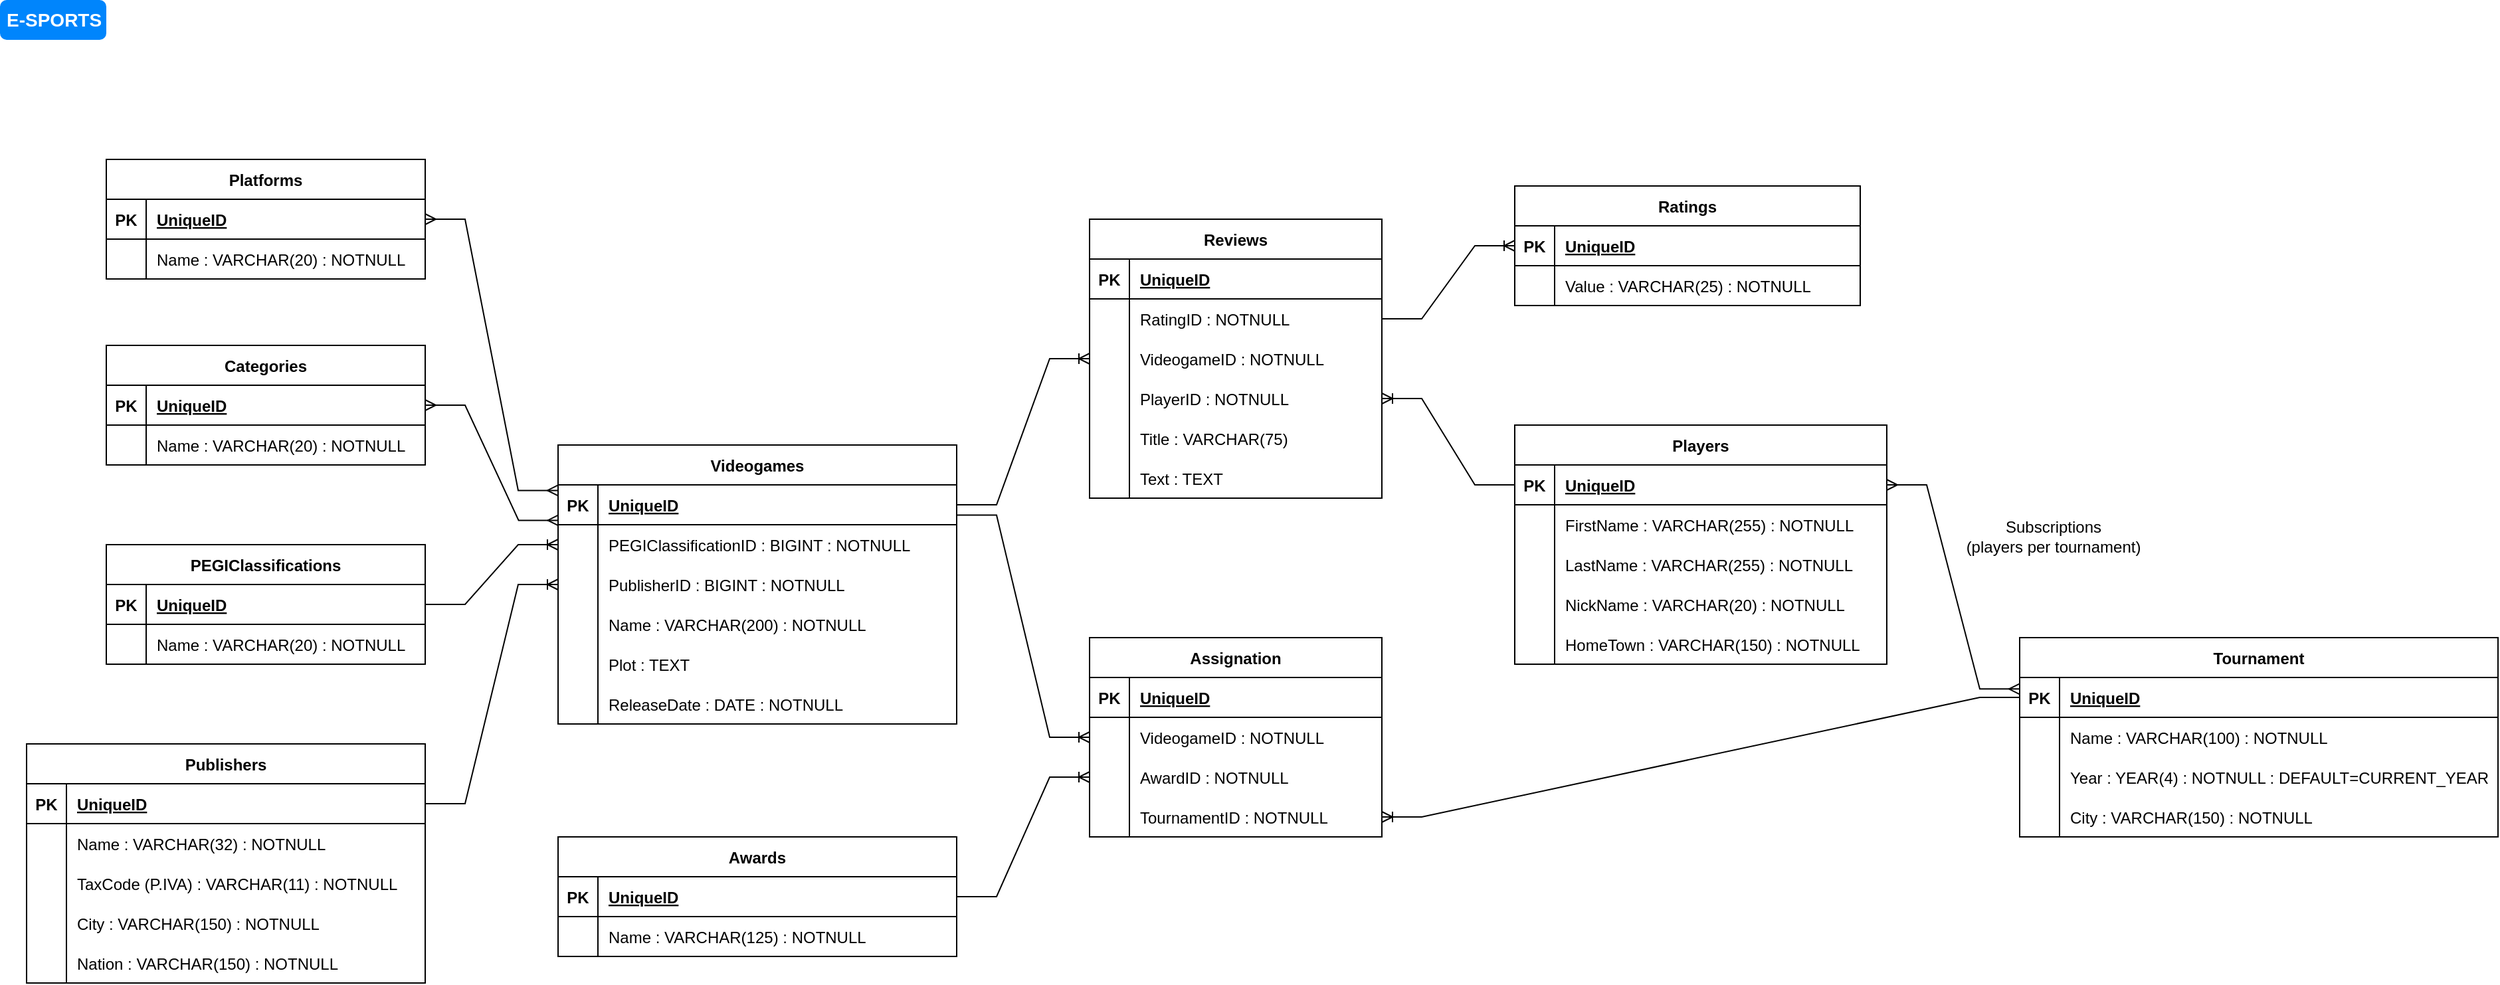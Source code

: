 <mxfile version="20.8.10" type="device"><diagram name="Page-1" id="wLrNkC55fA3OCVOZS55c"><mxGraphModel dx="2036" dy="1230" grid="1" gridSize="10" guides="1" tooltips="1" connect="1" arrows="1" fold="1" page="1" pageScale="1" pageWidth="1169" pageHeight="827" math="0" shadow="0"><root><mxCell id="0"/><mxCell id="1" parent="0"/><mxCell id="9pHbcaEoAHBI4VszP5OF-1" value="E-SPORTS" style="html=1;shadow=0;dashed=0;shape=mxgraph.bootstrap.rrect;rSize=5;strokeColor=none;strokeWidth=1;fillColor=#0085FC;fontColor=#FFFFFF;whiteSpace=wrap;align=left;verticalAlign=middle;spacingLeft=0;fontStyle=1;fontSize=14;spacing=5;" parent="1" vertex="1"><mxGeometry x="40" y="40" width="80" height="30" as="geometry"/></mxCell><mxCell id="9pHbcaEoAHBI4VszP5OF-2" value="Videogames" style="shape=table;startSize=30;container=1;collapsible=1;childLayout=tableLayout;fixedRows=1;rowLines=0;fontStyle=1;align=center;resizeLast=1;" parent="1" vertex="1"><mxGeometry x="460" y="375" width="300" height="210" as="geometry"/></mxCell><mxCell id="9pHbcaEoAHBI4VszP5OF-3" value="" style="shape=tableRow;horizontal=0;startSize=0;swimlaneHead=0;swimlaneBody=0;fillColor=none;collapsible=0;dropTarget=0;points=[[0,0.5],[1,0.5]];portConstraint=eastwest;top=0;left=0;right=0;bottom=1;" parent="9pHbcaEoAHBI4VszP5OF-2" vertex="1"><mxGeometry y="30" width="300" height="30" as="geometry"/></mxCell><mxCell id="9pHbcaEoAHBI4VszP5OF-4" value="PK" style="shape=partialRectangle;connectable=0;fillColor=none;top=0;left=0;bottom=0;right=0;fontStyle=1;overflow=hidden;" parent="9pHbcaEoAHBI4VszP5OF-3" vertex="1"><mxGeometry width="30" height="30" as="geometry"><mxRectangle width="30" height="30" as="alternateBounds"/></mxGeometry></mxCell><mxCell id="9pHbcaEoAHBI4VszP5OF-5" value="UniqueID" style="shape=partialRectangle;connectable=0;fillColor=none;top=0;left=0;bottom=0;right=0;align=left;spacingLeft=6;fontStyle=5;overflow=hidden;" parent="9pHbcaEoAHBI4VszP5OF-3" vertex="1"><mxGeometry x="30" width="270" height="30" as="geometry"><mxRectangle width="270" height="30" as="alternateBounds"/></mxGeometry></mxCell><mxCell id="9pHbcaEoAHBI4VszP5OF-171" value="" style="shape=tableRow;horizontal=0;startSize=0;swimlaneHead=0;swimlaneBody=0;fillColor=none;collapsible=0;dropTarget=0;points=[[0,0.5],[1,0.5]];portConstraint=eastwest;top=0;left=0;right=0;bottom=0;" parent="9pHbcaEoAHBI4VszP5OF-2" vertex="1"><mxGeometry y="60" width="300" height="30" as="geometry"/></mxCell><mxCell id="9pHbcaEoAHBI4VszP5OF-172" value="" style="shape=partialRectangle;connectable=0;fillColor=none;top=0;left=0;bottom=0;right=0;editable=1;overflow=hidden;" parent="9pHbcaEoAHBI4VszP5OF-171" vertex="1"><mxGeometry width="30" height="30" as="geometry"><mxRectangle width="30" height="30" as="alternateBounds"/></mxGeometry></mxCell><mxCell id="9pHbcaEoAHBI4VszP5OF-173" value="PEGIClassificationID : BIGINT : NOTNULL" style="shape=partialRectangle;connectable=0;fillColor=none;top=0;left=0;bottom=0;right=0;align=left;spacingLeft=6;overflow=hidden;" parent="9pHbcaEoAHBI4VszP5OF-171" vertex="1"><mxGeometry x="30" width="270" height="30" as="geometry"><mxRectangle width="270" height="30" as="alternateBounds"/></mxGeometry></mxCell><mxCell id="9pHbcaEoAHBI4VszP5OF-15" value="" style="shape=tableRow;horizontal=0;startSize=0;swimlaneHead=0;swimlaneBody=0;fillColor=none;collapsible=0;dropTarget=0;points=[[0,0.5],[1,0.5]];portConstraint=eastwest;top=0;left=0;right=0;bottom=0;" parent="9pHbcaEoAHBI4VszP5OF-2" vertex="1"><mxGeometry y="90" width="300" height="30" as="geometry"/></mxCell><mxCell id="9pHbcaEoAHBI4VszP5OF-16" value="" style="shape=partialRectangle;connectable=0;fillColor=none;top=0;left=0;bottom=0;right=0;editable=1;overflow=hidden;" parent="9pHbcaEoAHBI4VszP5OF-15" vertex="1"><mxGeometry width="30" height="30" as="geometry"><mxRectangle width="30" height="30" as="alternateBounds"/></mxGeometry></mxCell><mxCell id="9pHbcaEoAHBI4VszP5OF-17" value="PublisherID : BIGINT : NOTNULL" style="shape=partialRectangle;connectable=0;fillColor=none;top=0;left=0;bottom=0;right=0;align=left;spacingLeft=6;overflow=hidden;" parent="9pHbcaEoAHBI4VszP5OF-15" vertex="1"><mxGeometry x="30" width="270" height="30" as="geometry"><mxRectangle width="270" height="30" as="alternateBounds"/></mxGeometry></mxCell><mxCell id="9pHbcaEoAHBI4VszP5OF-6" value="" style="shape=tableRow;horizontal=0;startSize=0;swimlaneHead=0;swimlaneBody=0;fillColor=none;collapsible=0;dropTarget=0;points=[[0,0.5],[1,0.5]];portConstraint=eastwest;top=0;left=0;right=0;bottom=0;" parent="9pHbcaEoAHBI4VszP5OF-2" vertex="1"><mxGeometry y="120" width="300" height="30" as="geometry"/></mxCell><mxCell id="9pHbcaEoAHBI4VszP5OF-7" value="" style="shape=partialRectangle;connectable=0;fillColor=none;top=0;left=0;bottom=0;right=0;editable=1;overflow=hidden;" parent="9pHbcaEoAHBI4VszP5OF-6" vertex="1"><mxGeometry width="30" height="30" as="geometry"><mxRectangle width="30" height="30" as="alternateBounds"/></mxGeometry></mxCell><mxCell id="9pHbcaEoAHBI4VszP5OF-8" value="Name : VARCHAR(200) : NOTNULL" style="shape=partialRectangle;connectable=0;fillColor=none;top=0;left=0;bottom=0;right=0;align=left;spacingLeft=6;overflow=hidden;" parent="9pHbcaEoAHBI4VszP5OF-6" vertex="1"><mxGeometry x="30" width="270" height="30" as="geometry"><mxRectangle width="270" height="30" as="alternateBounds"/></mxGeometry></mxCell><mxCell id="9pHbcaEoAHBI4VszP5OF-9" value="" style="shape=tableRow;horizontal=0;startSize=0;swimlaneHead=0;swimlaneBody=0;fillColor=none;collapsible=0;dropTarget=0;points=[[0,0.5],[1,0.5]];portConstraint=eastwest;top=0;left=0;right=0;bottom=0;" parent="9pHbcaEoAHBI4VszP5OF-2" vertex="1"><mxGeometry y="150" width="300" height="30" as="geometry"/></mxCell><mxCell id="9pHbcaEoAHBI4VszP5OF-10" value="" style="shape=partialRectangle;connectable=0;fillColor=none;top=0;left=0;bottom=0;right=0;editable=1;overflow=hidden;" parent="9pHbcaEoAHBI4VszP5OF-9" vertex="1"><mxGeometry width="30" height="30" as="geometry"><mxRectangle width="30" height="30" as="alternateBounds"/></mxGeometry></mxCell><mxCell id="9pHbcaEoAHBI4VszP5OF-11" value="Plot : TEXT" style="shape=partialRectangle;connectable=0;fillColor=none;top=0;left=0;bottom=0;right=0;align=left;spacingLeft=6;overflow=hidden;" parent="9pHbcaEoAHBI4VszP5OF-9" vertex="1"><mxGeometry x="30" width="270" height="30" as="geometry"><mxRectangle width="270" height="30" as="alternateBounds"/></mxGeometry></mxCell><mxCell id="9pHbcaEoAHBI4VszP5OF-12" value="" style="shape=tableRow;horizontal=0;startSize=0;swimlaneHead=0;swimlaneBody=0;fillColor=none;collapsible=0;dropTarget=0;points=[[0,0.5],[1,0.5]];portConstraint=eastwest;top=0;left=0;right=0;bottom=0;" parent="9pHbcaEoAHBI4VszP5OF-2" vertex="1"><mxGeometry y="180" width="300" height="30" as="geometry"/></mxCell><mxCell id="9pHbcaEoAHBI4VszP5OF-13" value="" style="shape=partialRectangle;connectable=0;fillColor=none;top=0;left=0;bottom=0;right=0;editable=1;overflow=hidden;" parent="9pHbcaEoAHBI4VszP5OF-12" vertex="1"><mxGeometry width="30" height="30" as="geometry"><mxRectangle width="30" height="30" as="alternateBounds"/></mxGeometry></mxCell><mxCell id="9pHbcaEoAHBI4VszP5OF-14" value="ReleaseDate : DATE : NOTNULL" style="shape=partialRectangle;connectable=0;fillColor=none;top=0;left=0;bottom=0;right=0;align=left;spacingLeft=6;overflow=hidden;" parent="9pHbcaEoAHBI4VszP5OF-12" vertex="1"><mxGeometry x="30" width="270" height="30" as="geometry"><mxRectangle width="270" height="30" as="alternateBounds"/></mxGeometry></mxCell><mxCell id="9pHbcaEoAHBI4VszP5OF-18" value="Publishers" style="shape=table;startSize=30;container=1;collapsible=1;childLayout=tableLayout;fixedRows=1;rowLines=0;fontStyle=1;align=center;resizeLast=1;" parent="1" vertex="1"><mxGeometry x="60" y="600" width="300" height="180" as="geometry"/></mxCell><mxCell id="9pHbcaEoAHBI4VszP5OF-19" value="" style="shape=tableRow;horizontal=0;startSize=0;swimlaneHead=0;swimlaneBody=0;fillColor=none;collapsible=0;dropTarget=0;points=[[0,0.5],[1,0.5]];portConstraint=eastwest;top=0;left=0;right=0;bottom=1;" parent="9pHbcaEoAHBI4VszP5OF-18" vertex="1"><mxGeometry y="30" width="300" height="30" as="geometry"/></mxCell><mxCell id="9pHbcaEoAHBI4VszP5OF-20" value="PK" style="shape=partialRectangle;connectable=0;fillColor=none;top=0;left=0;bottom=0;right=0;fontStyle=1;overflow=hidden;" parent="9pHbcaEoAHBI4VszP5OF-19" vertex="1"><mxGeometry width="30" height="30" as="geometry"><mxRectangle width="30" height="30" as="alternateBounds"/></mxGeometry></mxCell><mxCell id="9pHbcaEoAHBI4VszP5OF-21" value="UniqueID" style="shape=partialRectangle;connectable=0;fillColor=none;top=0;left=0;bottom=0;right=0;align=left;spacingLeft=6;fontStyle=5;overflow=hidden;" parent="9pHbcaEoAHBI4VszP5OF-19" vertex="1"><mxGeometry x="30" width="270" height="30" as="geometry"><mxRectangle width="270" height="30" as="alternateBounds"/></mxGeometry></mxCell><mxCell id="9pHbcaEoAHBI4VszP5OF-22" value="" style="shape=tableRow;horizontal=0;startSize=0;swimlaneHead=0;swimlaneBody=0;fillColor=none;collapsible=0;dropTarget=0;points=[[0,0.5],[1,0.5]];portConstraint=eastwest;top=0;left=0;right=0;bottom=0;" parent="9pHbcaEoAHBI4VszP5OF-18" vertex="1"><mxGeometry y="60" width="300" height="30" as="geometry"/></mxCell><mxCell id="9pHbcaEoAHBI4VszP5OF-23" value="" style="shape=partialRectangle;connectable=0;fillColor=none;top=0;left=0;bottom=0;right=0;editable=1;overflow=hidden;" parent="9pHbcaEoAHBI4VszP5OF-22" vertex="1"><mxGeometry width="30" height="30" as="geometry"><mxRectangle width="30" height="30" as="alternateBounds"/></mxGeometry></mxCell><mxCell id="9pHbcaEoAHBI4VszP5OF-24" value="Name : VARCHAR(32) : NOTNULL" style="shape=partialRectangle;connectable=0;fillColor=none;top=0;left=0;bottom=0;right=0;align=left;spacingLeft=6;overflow=hidden;" parent="9pHbcaEoAHBI4VszP5OF-22" vertex="1"><mxGeometry x="30" width="270" height="30" as="geometry"><mxRectangle width="270" height="30" as="alternateBounds"/></mxGeometry></mxCell><mxCell id="9pHbcaEoAHBI4VszP5OF-25" value="" style="shape=tableRow;horizontal=0;startSize=0;swimlaneHead=0;swimlaneBody=0;fillColor=none;collapsible=0;dropTarget=0;points=[[0,0.5],[1,0.5]];portConstraint=eastwest;top=0;left=0;right=0;bottom=0;" parent="9pHbcaEoAHBI4VszP5OF-18" vertex="1"><mxGeometry y="90" width="300" height="30" as="geometry"/></mxCell><mxCell id="9pHbcaEoAHBI4VszP5OF-26" value="" style="shape=partialRectangle;connectable=0;fillColor=none;top=0;left=0;bottom=0;right=0;editable=1;overflow=hidden;" parent="9pHbcaEoAHBI4VszP5OF-25" vertex="1"><mxGeometry width="30" height="30" as="geometry"><mxRectangle width="30" height="30" as="alternateBounds"/></mxGeometry></mxCell><mxCell id="9pHbcaEoAHBI4VszP5OF-27" value="TaxCode (P.IVA) : VARCHAR(11) : NOTNULL" style="shape=partialRectangle;connectable=0;fillColor=none;top=0;left=0;bottom=0;right=0;align=left;spacingLeft=6;overflow=hidden;" parent="9pHbcaEoAHBI4VszP5OF-25" vertex="1"><mxGeometry x="30" width="270" height="30" as="geometry"><mxRectangle width="270" height="30" as="alternateBounds"/></mxGeometry></mxCell><mxCell id="9pHbcaEoAHBI4VszP5OF-28" value="" style="shape=tableRow;horizontal=0;startSize=0;swimlaneHead=0;swimlaneBody=0;fillColor=none;collapsible=0;dropTarget=0;points=[[0,0.5],[1,0.5]];portConstraint=eastwest;top=0;left=0;right=0;bottom=0;" parent="9pHbcaEoAHBI4VszP5OF-18" vertex="1"><mxGeometry y="120" width="300" height="30" as="geometry"/></mxCell><mxCell id="9pHbcaEoAHBI4VszP5OF-29" value="" style="shape=partialRectangle;connectable=0;fillColor=none;top=0;left=0;bottom=0;right=0;editable=1;overflow=hidden;" parent="9pHbcaEoAHBI4VszP5OF-28" vertex="1"><mxGeometry width="30" height="30" as="geometry"><mxRectangle width="30" height="30" as="alternateBounds"/></mxGeometry></mxCell><mxCell id="9pHbcaEoAHBI4VszP5OF-30" value="City : VARCHAR(150) : NOTNULL" style="shape=partialRectangle;connectable=0;fillColor=none;top=0;left=0;bottom=0;right=0;align=left;spacingLeft=6;overflow=hidden;" parent="9pHbcaEoAHBI4VszP5OF-28" vertex="1"><mxGeometry x="30" width="270" height="30" as="geometry"><mxRectangle width="270" height="30" as="alternateBounds"/></mxGeometry></mxCell><mxCell id="9pHbcaEoAHBI4VszP5OF-31" value="" style="shape=tableRow;horizontal=0;startSize=0;swimlaneHead=0;swimlaneBody=0;fillColor=none;collapsible=0;dropTarget=0;points=[[0,0.5],[1,0.5]];portConstraint=eastwest;top=0;left=0;right=0;bottom=0;" parent="9pHbcaEoAHBI4VszP5OF-18" vertex="1"><mxGeometry y="150" width="300" height="30" as="geometry"/></mxCell><mxCell id="9pHbcaEoAHBI4VszP5OF-32" value="" style="shape=partialRectangle;connectable=0;fillColor=none;top=0;left=0;bottom=0;right=0;editable=1;overflow=hidden;" parent="9pHbcaEoAHBI4VszP5OF-31" vertex="1"><mxGeometry width="30" height="30" as="geometry"><mxRectangle width="30" height="30" as="alternateBounds"/></mxGeometry></mxCell><mxCell id="9pHbcaEoAHBI4VszP5OF-33" value="Nation : VARCHAR(150) : NOTNULL" style="shape=partialRectangle;connectable=0;fillColor=none;top=0;left=0;bottom=0;right=0;align=left;spacingLeft=6;overflow=hidden;" parent="9pHbcaEoAHBI4VszP5OF-31" vertex="1"><mxGeometry x="30" width="270" height="30" as="geometry"><mxRectangle width="270" height="30" as="alternateBounds"/></mxGeometry></mxCell><mxCell id="9pHbcaEoAHBI4VszP5OF-34" value="Platforms" style="shape=table;startSize=30;container=1;collapsible=1;childLayout=tableLayout;fixedRows=1;rowLines=0;fontStyle=1;align=center;resizeLast=1;" parent="1" vertex="1"><mxGeometry x="120" y="160" width="240" height="90" as="geometry"/></mxCell><mxCell id="9pHbcaEoAHBI4VszP5OF-35" value="" style="shape=tableRow;horizontal=0;startSize=0;swimlaneHead=0;swimlaneBody=0;fillColor=none;collapsible=0;dropTarget=0;points=[[0,0.5],[1,0.5]];portConstraint=eastwest;top=0;left=0;right=0;bottom=1;" parent="9pHbcaEoAHBI4VszP5OF-34" vertex="1"><mxGeometry y="30" width="240" height="30" as="geometry"/></mxCell><mxCell id="9pHbcaEoAHBI4VszP5OF-36" value="PK" style="shape=partialRectangle;connectable=0;fillColor=none;top=0;left=0;bottom=0;right=0;fontStyle=1;overflow=hidden;" parent="9pHbcaEoAHBI4VszP5OF-35" vertex="1"><mxGeometry width="30" height="30" as="geometry"><mxRectangle width="30" height="30" as="alternateBounds"/></mxGeometry></mxCell><mxCell id="9pHbcaEoAHBI4VszP5OF-37" value="UniqueID" style="shape=partialRectangle;connectable=0;fillColor=none;top=0;left=0;bottom=0;right=0;align=left;spacingLeft=6;fontStyle=5;overflow=hidden;" parent="9pHbcaEoAHBI4VszP5OF-35" vertex="1"><mxGeometry x="30" width="210" height="30" as="geometry"><mxRectangle width="210" height="30" as="alternateBounds"/></mxGeometry></mxCell><mxCell id="9pHbcaEoAHBI4VszP5OF-38" value="" style="shape=tableRow;horizontal=0;startSize=0;swimlaneHead=0;swimlaneBody=0;fillColor=none;collapsible=0;dropTarget=0;points=[[0,0.5],[1,0.5]];portConstraint=eastwest;top=0;left=0;right=0;bottom=0;" parent="9pHbcaEoAHBI4VszP5OF-34" vertex="1"><mxGeometry y="60" width="240" height="30" as="geometry"/></mxCell><mxCell id="9pHbcaEoAHBI4VszP5OF-39" value="" style="shape=partialRectangle;connectable=0;fillColor=none;top=0;left=0;bottom=0;right=0;editable=1;overflow=hidden;" parent="9pHbcaEoAHBI4VszP5OF-38" vertex="1"><mxGeometry width="30" height="30" as="geometry"><mxRectangle width="30" height="30" as="alternateBounds"/></mxGeometry></mxCell><mxCell id="9pHbcaEoAHBI4VszP5OF-40" value="Name : VARCHAR(20) : NOTNULL" style="shape=partialRectangle;connectable=0;fillColor=none;top=0;left=0;bottom=0;right=0;align=left;spacingLeft=6;overflow=hidden;" parent="9pHbcaEoAHBI4VszP5OF-38" vertex="1"><mxGeometry x="30" width="210" height="30" as="geometry"><mxRectangle width="210" height="30" as="alternateBounds"/></mxGeometry></mxCell><mxCell id="9pHbcaEoAHBI4VszP5OF-47" value="Categories" style="shape=table;startSize=30;container=1;collapsible=1;childLayout=tableLayout;fixedRows=1;rowLines=0;fontStyle=1;align=center;resizeLast=1;" parent="1" vertex="1"><mxGeometry x="120" y="300" width="240" height="90" as="geometry"/></mxCell><mxCell id="9pHbcaEoAHBI4VszP5OF-48" value="" style="shape=tableRow;horizontal=0;startSize=0;swimlaneHead=0;swimlaneBody=0;fillColor=none;collapsible=0;dropTarget=0;points=[[0,0.5],[1,0.5]];portConstraint=eastwest;top=0;left=0;right=0;bottom=1;" parent="9pHbcaEoAHBI4VszP5OF-47" vertex="1"><mxGeometry y="30" width="240" height="30" as="geometry"/></mxCell><mxCell id="9pHbcaEoAHBI4VszP5OF-49" value="PK" style="shape=partialRectangle;connectable=0;fillColor=none;top=0;left=0;bottom=0;right=0;fontStyle=1;overflow=hidden;" parent="9pHbcaEoAHBI4VszP5OF-48" vertex="1"><mxGeometry width="30" height="30" as="geometry"><mxRectangle width="30" height="30" as="alternateBounds"/></mxGeometry></mxCell><mxCell id="9pHbcaEoAHBI4VszP5OF-50" value="UniqueID" style="shape=partialRectangle;connectable=0;fillColor=none;top=0;left=0;bottom=0;right=0;align=left;spacingLeft=6;fontStyle=5;overflow=hidden;" parent="9pHbcaEoAHBI4VszP5OF-48" vertex="1"><mxGeometry x="30" width="210" height="30" as="geometry"><mxRectangle width="210" height="30" as="alternateBounds"/></mxGeometry></mxCell><mxCell id="9pHbcaEoAHBI4VszP5OF-51" value="" style="shape=tableRow;horizontal=0;startSize=0;swimlaneHead=0;swimlaneBody=0;fillColor=none;collapsible=0;dropTarget=0;points=[[0,0.5],[1,0.5]];portConstraint=eastwest;top=0;left=0;right=0;bottom=0;" parent="9pHbcaEoAHBI4VszP5OF-47" vertex="1"><mxGeometry y="60" width="240" height="30" as="geometry"/></mxCell><mxCell id="9pHbcaEoAHBI4VszP5OF-52" value="" style="shape=partialRectangle;connectable=0;fillColor=none;top=0;left=0;bottom=0;right=0;editable=1;overflow=hidden;" parent="9pHbcaEoAHBI4VszP5OF-51" vertex="1"><mxGeometry width="30" height="30" as="geometry"><mxRectangle width="30" height="30" as="alternateBounds"/></mxGeometry></mxCell><mxCell id="9pHbcaEoAHBI4VszP5OF-53" value="Name : VARCHAR(20) : NOTNULL" style="shape=partialRectangle;connectable=0;fillColor=none;top=0;left=0;bottom=0;right=0;align=left;spacingLeft=6;overflow=hidden;" parent="9pHbcaEoAHBI4VszP5OF-51" vertex="1"><mxGeometry x="30" width="210" height="30" as="geometry"><mxRectangle width="210" height="30" as="alternateBounds"/></mxGeometry></mxCell><mxCell id="9pHbcaEoAHBI4VszP5OF-60" value="PEGIClassifications" style="shape=table;startSize=30;container=1;collapsible=1;childLayout=tableLayout;fixedRows=1;rowLines=0;fontStyle=1;align=center;resizeLast=1;" parent="1" vertex="1"><mxGeometry x="120" y="450" width="240" height="90" as="geometry"/></mxCell><mxCell id="9pHbcaEoAHBI4VszP5OF-61" value="" style="shape=tableRow;horizontal=0;startSize=0;swimlaneHead=0;swimlaneBody=0;fillColor=none;collapsible=0;dropTarget=0;points=[[0,0.5],[1,0.5]];portConstraint=eastwest;top=0;left=0;right=0;bottom=1;" parent="9pHbcaEoAHBI4VszP5OF-60" vertex="1"><mxGeometry y="30" width="240" height="30" as="geometry"/></mxCell><mxCell id="9pHbcaEoAHBI4VszP5OF-62" value="PK" style="shape=partialRectangle;connectable=0;fillColor=none;top=0;left=0;bottom=0;right=0;fontStyle=1;overflow=hidden;" parent="9pHbcaEoAHBI4VszP5OF-61" vertex="1"><mxGeometry width="30" height="30" as="geometry"><mxRectangle width="30" height="30" as="alternateBounds"/></mxGeometry></mxCell><mxCell id="9pHbcaEoAHBI4VszP5OF-63" value="UniqueID" style="shape=partialRectangle;connectable=0;fillColor=none;top=0;left=0;bottom=0;right=0;align=left;spacingLeft=6;fontStyle=5;overflow=hidden;" parent="9pHbcaEoAHBI4VszP5OF-61" vertex="1"><mxGeometry x="30" width="210" height="30" as="geometry"><mxRectangle width="210" height="30" as="alternateBounds"/></mxGeometry></mxCell><mxCell id="9pHbcaEoAHBI4VszP5OF-64" value="" style="shape=tableRow;horizontal=0;startSize=0;swimlaneHead=0;swimlaneBody=0;fillColor=none;collapsible=0;dropTarget=0;points=[[0,0.5],[1,0.5]];portConstraint=eastwest;top=0;left=0;right=0;bottom=0;" parent="9pHbcaEoAHBI4VszP5OF-60" vertex="1"><mxGeometry y="60" width="240" height="30" as="geometry"/></mxCell><mxCell id="9pHbcaEoAHBI4VszP5OF-65" value="" style="shape=partialRectangle;connectable=0;fillColor=none;top=0;left=0;bottom=0;right=0;editable=1;overflow=hidden;" parent="9pHbcaEoAHBI4VszP5OF-64" vertex="1"><mxGeometry width="30" height="30" as="geometry"><mxRectangle width="30" height="30" as="alternateBounds"/></mxGeometry></mxCell><mxCell id="9pHbcaEoAHBI4VszP5OF-66" value="Name : VARCHAR(20) : NOTNULL" style="shape=partialRectangle;connectable=0;fillColor=none;top=0;left=0;bottom=0;right=0;align=left;spacingLeft=6;overflow=hidden;" parent="9pHbcaEoAHBI4VszP5OF-64" vertex="1"><mxGeometry x="30" width="210" height="30" as="geometry"><mxRectangle width="210" height="30" as="alternateBounds"/></mxGeometry></mxCell><mxCell id="9pHbcaEoAHBI4VszP5OF-81" value="Tournament" style="shape=table;startSize=30;container=1;collapsible=1;childLayout=tableLayout;fixedRows=1;rowLines=0;fontStyle=1;align=center;resizeLast=1;" parent="1" vertex="1"><mxGeometry x="1560" y="520" width="360" height="150" as="geometry"/></mxCell><mxCell id="9pHbcaEoAHBI4VszP5OF-82" value="" style="shape=tableRow;horizontal=0;startSize=0;swimlaneHead=0;swimlaneBody=0;fillColor=none;collapsible=0;dropTarget=0;points=[[0,0.5],[1,0.5]];portConstraint=eastwest;top=0;left=0;right=0;bottom=1;" parent="9pHbcaEoAHBI4VszP5OF-81" vertex="1"><mxGeometry y="30" width="360" height="30" as="geometry"/></mxCell><mxCell id="9pHbcaEoAHBI4VszP5OF-83" value="PK" style="shape=partialRectangle;connectable=0;fillColor=none;top=0;left=0;bottom=0;right=0;fontStyle=1;overflow=hidden;" parent="9pHbcaEoAHBI4VszP5OF-82" vertex="1"><mxGeometry width="30" height="30" as="geometry"><mxRectangle width="30" height="30" as="alternateBounds"/></mxGeometry></mxCell><mxCell id="9pHbcaEoAHBI4VszP5OF-84" value="UniqueID" style="shape=partialRectangle;connectable=0;fillColor=none;top=0;left=0;bottom=0;right=0;align=left;spacingLeft=6;fontStyle=5;overflow=hidden;" parent="9pHbcaEoAHBI4VszP5OF-82" vertex="1"><mxGeometry x="30" width="330" height="30" as="geometry"><mxRectangle width="330" height="30" as="alternateBounds"/></mxGeometry></mxCell><mxCell id="9pHbcaEoAHBI4VszP5OF-85" value="" style="shape=tableRow;horizontal=0;startSize=0;swimlaneHead=0;swimlaneBody=0;fillColor=none;collapsible=0;dropTarget=0;points=[[0,0.5],[1,0.5]];portConstraint=eastwest;top=0;left=0;right=0;bottom=0;" parent="9pHbcaEoAHBI4VszP5OF-81" vertex="1"><mxGeometry y="60" width="360" height="30" as="geometry"/></mxCell><mxCell id="9pHbcaEoAHBI4VszP5OF-86" value="" style="shape=partialRectangle;connectable=0;fillColor=none;top=0;left=0;bottom=0;right=0;editable=1;overflow=hidden;" parent="9pHbcaEoAHBI4VszP5OF-85" vertex="1"><mxGeometry width="30" height="30" as="geometry"><mxRectangle width="30" height="30" as="alternateBounds"/></mxGeometry></mxCell><mxCell id="9pHbcaEoAHBI4VszP5OF-87" value="Name : VARCHAR(100) : NOTNULL" style="shape=partialRectangle;connectable=0;fillColor=none;top=0;left=0;bottom=0;right=0;align=left;spacingLeft=6;overflow=hidden;" parent="9pHbcaEoAHBI4VszP5OF-85" vertex="1"><mxGeometry x="30" width="330" height="30" as="geometry"><mxRectangle width="330" height="30" as="alternateBounds"/></mxGeometry></mxCell><mxCell id="9pHbcaEoAHBI4VszP5OF-88" value="" style="shape=tableRow;horizontal=0;startSize=0;swimlaneHead=0;swimlaneBody=0;fillColor=none;collapsible=0;dropTarget=0;points=[[0,0.5],[1,0.5]];portConstraint=eastwest;top=0;left=0;right=0;bottom=0;" parent="9pHbcaEoAHBI4VszP5OF-81" vertex="1"><mxGeometry y="90" width="360" height="30" as="geometry"/></mxCell><mxCell id="9pHbcaEoAHBI4VszP5OF-89" value="" style="shape=partialRectangle;connectable=0;fillColor=none;top=0;left=0;bottom=0;right=0;editable=1;overflow=hidden;" parent="9pHbcaEoAHBI4VszP5OF-88" vertex="1"><mxGeometry width="30" height="30" as="geometry"><mxRectangle width="30" height="30" as="alternateBounds"/></mxGeometry></mxCell><mxCell id="9pHbcaEoAHBI4VszP5OF-90" value="Year : YEAR(4) : NOTNULL : DEFAULT=CURRENT_YEAR" style="shape=partialRectangle;connectable=0;fillColor=none;top=0;left=0;bottom=0;right=0;align=left;spacingLeft=6;overflow=hidden;" parent="9pHbcaEoAHBI4VszP5OF-88" vertex="1"><mxGeometry x="30" width="330" height="30" as="geometry"><mxRectangle width="330" height="30" as="alternateBounds"/></mxGeometry></mxCell><mxCell id="9pHbcaEoAHBI4VszP5OF-91" value="" style="shape=tableRow;horizontal=0;startSize=0;swimlaneHead=0;swimlaneBody=0;fillColor=none;collapsible=0;dropTarget=0;points=[[0,0.5],[1,0.5]];portConstraint=eastwest;top=0;left=0;right=0;bottom=0;" parent="9pHbcaEoAHBI4VszP5OF-81" vertex="1"><mxGeometry y="120" width="360" height="30" as="geometry"/></mxCell><mxCell id="9pHbcaEoAHBI4VszP5OF-92" value="" style="shape=partialRectangle;connectable=0;fillColor=none;top=0;left=0;bottom=0;right=0;editable=1;overflow=hidden;" parent="9pHbcaEoAHBI4VszP5OF-91" vertex="1"><mxGeometry width="30" height="30" as="geometry"><mxRectangle width="30" height="30" as="alternateBounds"/></mxGeometry></mxCell><mxCell id="9pHbcaEoAHBI4VszP5OF-93" value="City : VARCHAR(150) : NOTNULL" style="shape=partialRectangle;connectable=0;fillColor=none;top=0;left=0;bottom=0;right=0;align=left;spacingLeft=6;overflow=hidden;" parent="9pHbcaEoAHBI4VszP5OF-91" vertex="1"><mxGeometry x="30" width="330" height="30" as="geometry"><mxRectangle width="330" height="30" as="alternateBounds"/></mxGeometry></mxCell><mxCell id="9pHbcaEoAHBI4VszP5OF-94" value="Players" style="shape=table;startSize=30;container=1;collapsible=1;childLayout=tableLayout;fixedRows=1;rowLines=0;fontStyle=1;align=center;resizeLast=1;" parent="1" vertex="1"><mxGeometry x="1180" y="360" width="280" height="180" as="geometry"/></mxCell><mxCell id="9pHbcaEoAHBI4VszP5OF-95" value="" style="shape=tableRow;horizontal=0;startSize=0;swimlaneHead=0;swimlaneBody=0;fillColor=none;collapsible=0;dropTarget=0;points=[[0,0.5],[1,0.5]];portConstraint=eastwest;top=0;left=0;right=0;bottom=1;" parent="9pHbcaEoAHBI4VszP5OF-94" vertex="1"><mxGeometry y="30" width="280" height="30" as="geometry"/></mxCell><mxCell id="9pHbcaEoAHBI4VszP5OF-96" value="PK" style="shape=partialRectangle;connectable=0;fillColor=none;top=0;left=0;bottom=0;right=0;fontStyle=1;overflow=hidden;" parent="9pHbcaEoAHBI4VszP5OF-95" vertex="1"><mxGeometry width="30" height="30" as="geometry"><mxRectangle width="30" height="30" as="alternateBounds"/></mxGeometry></mxCell><mxCell id="9pHbcaEoAHBI4VszP5OF-97" value="UniqueID" style="shape=partialRectangle;connectable=0;fillColor=none;top=0;left=0;bottom=0;right=0;align=left;spacingLeft=6;fontStyle=5;overflow=hidden;" parent="9pHbcaEoAHBI4VszP5OF-95" vertex="1"><mxGeometry x="30" width="250" height="30" as="geometry"><mxRectangle width="250" height="30" as="alternateBounds"/></mxGeometry></mxCell><mxCell id="9pHbcaEoAHBI4VszP5OF-98" value="" style="shape=tableRow;horizontal=0;startSize=0;swimlaneHead=0;swimlaneBody=0;fillColor=none;collapsible=0;dropTarget=0;points=[[0,0.5],[1,0.5]];portConstraint=eastwest;top=0;left=0;right=0;bottom=0;" parent="9pHbcaEoAHBI4VszP5OF-94" vertex="1"><mxGeometry y="60" width="280" height="30" as="geometry"/></mxCell><mxCell id="9pHbcaEoAHBI4VszP5OF-99" value="" style="shape=partialRectangle;connectable=0;fillColor=none;top=0;left=0;bottom=0;right=0;editable=1;overflow=hidden;" parent="9pHbcaEoAHBI4VszP5OF-98" vertex="1"><mxGeometry width="30" height="30" as="geometry"><mxRectangle width="30" height="30" as="alternateBounds"/></mxGeometry></mxCell><mxCell id="9pHbcaEoAHBI4VszP5OF-100" value="FirstName : VARCHAR(255) : NOTNULL" style="shape=partialRectangle;connectable=0;fillColor=none;top=0;left=0;bottom=0;right=0;align=left;spacingLeft=6;overflow=hidden;" parent="9pHbcaEoAHBI4VszP5OF-98" vertex="1"><mxGeometry x="30" width="250" height="30" as="geometry"><mxRectangle width="250" height="30" as="alternateBounds"/></mxGeometry></mxCell><mxCell id="9pHbcaEoAHBI4VszP5OF-101" value="" style="shape=tableRow;horizontal=0;startSize=0;swimlaneHead=0;swimlaneBody=0;fillColor=none;collapsible=0;dropTarget=0;points=[[0,0.5],[1,0.5]];portConstraint=eastwest;top=0;left=0;right=0;bottom=0;" parent="9pHbcaEoAHBI4VszP5OF-94" vertex="1"><mxGeometry y="90" width="280" height="30" as="geometry"/></mxCell><mxCell id="9pHbcaEoAHBI4VszP5OF-102" value="" style="shape=partialRectangle;connectable=0;fillColor=none;top=0;left=0;bottom=0;right=0;editable=1;overflow=hidden;" parent="9pHbcaEoAHBI4VszP5OF-101" vertex="1"><mxGeometry width="30" height="30" as="geometry"><mxRectangle width="30" height="30" as="alternateBounds"/></mxGeometry></mxCell><mxCell id="9pHbcaEoAHBI4VszP5OF-103" value="LastName : VARCHAR(255) : NOTNULL" style="shape=partialRectangle;connectable=0;fillColor=none;top=0;left=0;bottom=0;right=0;align=left;spacingLeft=6;overflow=hidden;" parent="9pHbcaEoAHBI4VszP5OF-101" vertex="1"><mxGeometry x="30" width="250" height="30" as="geometry"><mxRectangle width="250" height="30" as="alternateBounds"/></mxGeometry></mxCell><mxCell id="9pHbcaEoAHBI4VszP5OF-104" value="" style="shape=tableRow;horizontal=0;startSize=0;swimlaneHead=0;swimlaneBody=0;fillColor=none;collapsible=0;dropTarget=0;points=[[0,0.5],[1,0.5]];portConstraint=eastwest;top=0;left=0;right=0;bottom=0;" parent="9pHbcaEoAHBI4VszP5OF-94" vertex="1"><mxGeometry y="120" width="280" height="30" as="geometry"/></mxCell><mxCell id="9pHbcaEoAHBI4VszP5OF-105" value="" style="shape=partialRectangle;connectable=0;fillColor=none;top=0;left=0;bottom=0;right=0;editable=1;overflow=hidden;" parent="9pHbcaEoAHBI4VszP5OF-104" vertex="1"><mxGeometry width="30" height="30" as="geometry"><mxRectangle width="30" height="30" as="alternateBounds"/></mxGeometry></mxCell><mxCell id="9pHbcaEoAHBI4VszP5OF-106" value="NickName : VARCHAR(20) : NOTNULL" style="shape=partialRectangle;connectable=0;fillColor=none;top=0;left=0;bottom=0;right=0;align=left;spacingLeft=6;overflow=hidden;" parent="9pHbcaEoAHBI4VszP5OF-104" vertex="1"><mxGeometry x="30" width="250" height="30" as="geometry"><mxRectangle width="250" height="30" as="alternateBounds"/></mxGeometry></mxCell><mxCell id="9pHbcaEoAHBI4VszP5OF-107" value="" style="shape=tableRow;horizontal=0;startSize=0;swimlaneHead=0;swimlaneBody=0;fillColor=none;collapsible=0;dropTarget=0;points=[[0,0.5],[1,0.5]];portConstraint=eastwest;top=0;left=0;right=0;bottom=0;" parent="9pHbcaEoAHBI4VszP5OF-94" vertex="1"><mxGeometry y="150" width="280" height="30" as="geometry"/></mxCell><mxCell id="9pHbcaEoAHBI4VszP5OF-108" value="" style="shape=partialRectangle;connectable=0;fillColor=none;top=0;left=0;bottom=0;right=0;editable=1;overflow=hidden;" parent="9pHbcaEoAHBI4VszP5OF-107" vertex="1"><mxGeometry width="30" height="30" as="geometry"><mxRectangle width="30" height="30" as="alternateBounds"/></mxGeometry></mxCell><mxCell id="9pHbcaEoAHBI4VszP5OF-109" value="HomeTown : VARCHAR(150) : NOTNULL" style="shape=partialRectangle;connectable=0;fillColor=none;top=0;left=0;bottom=0;right=0;align=left;spacingLeft=6;overflow=hidden;" parent="9pHbcaEoAHBI4VszP5OF-107" vertex="1"><mxGeometry x="30" width="250" height="30" as="geometry"><mxRectangle width="250" height="30" as="alternateBounds"/></mxGeometry></mxCell><mxCell id="9pHbcaEoAHBI4VszP5OF-113" value="Reviews" style="shape=table;startSize=30;container=1;collapsible=1;childLayout=tableLayout;fixedRows=1;rowLines=0;fontStyle=1;align=center;resizeLast=1;" parent="1" vertex="1"><mxGeometry x="860" y="205" width="220" height="210" as="geometry"/></mxCell><mxCell id="9pHbcaEoAHBI4VszP5OF-114" value="" style="shape=tableRow;horizontal=0;startSize=0;swimlaneHead=0;swimlaneBody=0;fillColor=none;collapsible=0;dropTarget=0;points=[[0,0.5],[1,0.5]];portConstraint=eastwest;top=0;left=0;right=0;bottom=1;" parent="9pHbcaEoAHBI4VszP5OF-113" vertex="1"><mxGeometry y="30" width="220" height="30" as="geometry"/></mxCell><mxCell id="9pHbcaEoAHBI4VszP5OF-115" value="PK" style="shape=partialRectangle;connectable=0;fillColor=none;top=0;left=0;bottom=0;right=0;fontStyle=1;overflow=hidden;" parent="9pHbcaEoAHBI4VszP5OF-114" vertex="1"><mxGeometry width="30" height="30" as="geometry"><mxRectangle width="30" height="30" as="alternateBounds"/></mxGeometry></mxCell><mxCell id="9pHbcaEoAHBI4VszP5OF-116" value="UniqueID" style="shape=partialRectangle;connectable=0;fillColor=none;top=0;left=0;bottom=0;right=0;align=left;spacingLeft=6;fontStyle=5;overflow=hidden;" parent="9pHbcaEoAHBI4VszP5OF-114" vertex="1"><mxGeometry x="30" width="190" height="30" as="geometry"><mxRectangle width="190" height="30" as="alternateBounds"/></mxGeometry></mxCell><mxCell id="9pHbcaEoAHBI4VszP5OF-194" value="" style="shape=tableRow;horizontal=0;startSize=0;swimlaneHead=0;swimlaneBody=0;fillColor=none;collapsible=0;dropTarget=0;points=[[0,0.5],[1,0.5]];portConstraint=eastwest;top=0;left=0;right=0;bottom=0;" parent="9pHbcaEoAHBI4VszP5OF-113" vertex="1"><mxGeometry y="60" width="220" height="30" as="geometry"/></mxCell><mxCell id="9pHbcaEoAHBI4VszP5OF-195" value="" style="shape=partialRectangle;connectable=0;fillColor=none;top=0;left=0;bottom=0;right=0;editable=1;overflow=hidden;" parent="9pHbcaEoAHBI4VszP5OF-194" vertex="1"><mxGeometry width="30" height="30" as="geometry"><mxRectangle width="30" height="30" as="alternateBounds"/></mxGeometry></mxCell><mxCell id="9pHbcaEoAHBI4VszP5OF-196" value="RatingID : NOTNULL" style="shape=partialRectangle;connectable=0;fillColor=none;top=0;left=0;bottom=0;right=0;align=left;spacingLeft=6;overflow=hidden;" parent="9pHbcaEoAHBI4VszP5OF-194" vertex="1"><mxGeometry x="30" width="190" height="30" as="geometry"><mxRectangle width="190" height="30" as="alternateBounds"/></mxGeometry></mxCell><mxCell id="9pHbcaEoAHBI4VszP5OF-117" value="" style="shape=tableRow;horizontal=0;startSize=0;swimlaneHead=0;swimlaneBody=0;fillColor=none;collapsible=0;dropTarget=0;points=[[0,0.5],[1,0.5]];portConstraint=eastwest;top=0;left=0;right=0;bottom=0;" parent="9pHbcaEoAHBI4VszP5OF-113" vertex="1"><mxGeometry y="90" width="220" height="30" as="geometry"/></mxCell><mxCell id="9pHbcaEoAHBI4VszP5OF-118" value="" style="shape=partialRectangle;connectable=0;fillColor=none;top=0;left=0;bottom=0;right=0;editable=1;overflow=hidden;" parent="9pHbcaEoAHBI4VszP5OF-117" vertex="1"><mxGeometry width="30" height="30" as="geometry"><mxRectangle width="30" height="30" as="alternateBounds"/></mxGeometry></mxCell><mxCell id="9pHbcaEoAHBI4VszP5OF-119" value="VideogameID : NOTNULL" style="shape=partialRectangle;connectable=0;fillColor=none;top=0;left=0;bottom=0;right=0;align=left;spacingLeft=6;overflow=hidden;" parent="9pHbcaEoAHBI4VszP5OF-117" vertex="1"><mxGeometry x="30" width="190" height="30" as="geometry"><mxRectangle width="190" height="30" as="alternateBounds"/></mxGeometry></mxCell><mxCell id="9pHbcaEoAHBI4VszP5OF-120" value="" style="shape=tableRow;horizontal=0;startSize=0;swimlaneHead=0;swimlaneBody=0;fillColor=none;collapsible=0;dropTarget=0;points=[[0,0.5],[1,0.5]];portConstraint=eastwest;top=0;left=0;right=0;bottom=0;" parent="9pHbcaEoAHBI4VszP5OF-113" vertex="1"><mxGeometry y="120" width="220" height="30" as="geometry"/></mxCell><mxCell id="9pHbcaEoAHBI4VszP5OF-121" value="" style="shape=partialRectangle;connectable=0;fillColor=none;top=0;left=0;bottom=0;right=0;editable=1;overflow=hidden;" parent="9pHbcaEoAHBI4VszP5OF-120" vertex="1"><mxGeometry width="30" height="30" as="geometry"><mxRectangle width="30" height="30" as="alternateBounds"/></mxGeometry></mxCell><mxCell id="9pHbcaEoAHBI4VszP5OF-122" value="PlayerID : NOTNULL" style="shape=partialRectangle;connectable=0;fillColor=none;top=0;left=0;bottom=0;right=0;align=left;spacingLeft=6;overflow=hidden;" parent="9pHbcaEoAHBI4VszP5OF-120" vertex="1"><mxGeometry x="30" width="190" height="30" as="geometry"><mxRectangle width="190" height="30" as="alternateBounds"/></mxGeometry></mxCell><mxCell id="9pHbcaEoAHBI4VszP5OF-130" value="" style="shape=tableRow;horizontal=0;startSize=0;swimlaneHead=0;swimlaneBody=0;fillColor=none;collapsible=0;dropTarget=0;points=[[0,0.5],[1,0.5]];portConstraint=eastwest;top=0;left=0;right=0;bottom=0;" parent="9pHbcaEoAHBI4VszP5OF-113" vertex="1"><mxGeometry y="150" width="220" height="30" as="geometry"/></mxCell><mxCell id="9pHbcaEoAHBI4VszP5OF-131" value="" style="shape=partialRectangle;connectable=0;fillColor=none;top=0;left=0;bottom=0;right=0;editable=1;overflow=hidden;" parent="9pHbcaEoAHBI4VszP5OF-130" vertex="1"><mxGeometry width="30" height="30" as="geometry"><mxRectangle width="30" height="30" as="alternateBounds"/></mxGeometry></mxCell><mxCell id="9pHbcaEoAHBI4VszP5OF-132" value="Title : VARCHAR(75)" style="shape=partialRectangle;connectable=0;fillColor=none;top=0;left=0;bottom=0;right=0;align=left;spacingLeft=6;overflow=hidden;" parent="9pHbcaEoAHBI4VszP5OF-130" vertex="1"><mxGeometry x="30" width="190" height="30" as="geometry"><mxRectangle width="190" height="30" as="alternateBounds"/></mxGeometry></mxCell><mxCell id="9pHbcaEoAHBI4VszP5OF-133" value="" style="shape=tableRow;horizontal=0;startSize=0;swimlaneHead=0;swimlaneBody=0;fillColor=none;collapsible=0;dropTarget=0;points=[[0,0.5],[1,0.5]];portConstraint=eastwest;top=0;left=0;right=0;bottom=0;" parent="9pHbcaEoAHBI4VszP5OF-113" vertex="1"><mxGeometry y="180" width="220" height="30" as="geometry"/></mxCell><mxCell id="9pHbcaEoAHBI4VszP5OF-134" value="" style="shape=partialRectangle;connectable=0;fillColor=none;top=0;left=0;bottom=0;right=0;editable=1;overflow=hidden;" parent="9pHbcaEoAHBI4VszP5OF-133" vertex="1"><mxGeometry width="30" height="30" as="geometry"><mxRectangle width="30" height="30" as="alternateBounds"/></mxGeometry></mxCell><mxCell id="9pHbcaEoAHBI4VszP5OF-135" value="Text : TEXT" style="shape=partialRectangle;connectable=0;fillColor=none;top=0;left=0;bottom=0;right=0;align=left;spacingLeft=6;overflow=hidden;" parent="9pHbcaEoAHBI4VszP5OF-133" vertex="1"><mxGeometry x="30" width="190" height="30" as="geometry"><mxRectangle width="190" height="30" as="alternateBounds"/></mxGeometry></mxCell><mxCell id="9pHbcaEoAHBI4VszP5OF-136" value="Awards" style="shape=table;startSize=30;container=1;collapsible=1;childLayout=tableLayout;fixedRows=1;rowLines=0;fontStyle=1;align=center;resizeLast=1;" parent="1" vertex="1"><mxGeometry x="460" y="670" width="300" height="90" as="geometry"/></mxCell><mxCell id="9pHbcaEoAHBI4VszP5OF-137" value="" style="shape=tableRow;horizontal=0;startSize=0;swimlaneHead=0;swimlaneBody=0;fillColor=none;collapsible=0;dropTarget=0;points=[[0,0.5],[1,0.5]];portConstraint=eastwest;top=0;left=0;right=0;bottom=1;" parent="9pHbcaEoAHBI4VszP5OF-136" vertex="1"><mxGeometry y="30" width="300" height="30" as="geometry"/></mxCell><mxCell id="9pHbcaEoAHBI4VszP5OF-138" value="PK" style="shape=partialRectangle;connectable=0;fillColor=none;top=0;left=0;bottom=0;right=0;fontStyle=1;overflow=hidden;" parent="9pHbcaEoAHBI4VszP5OF-137" vertex="1"><mxGeometry width="30" height="30" as="geometry"><mxRectangle width="30" height="30" as="alternateBounds"/></mxGeometry></mxCell><mxCell id="9pHbcaEoAHBI4VszP5OF-139" value="UniqueID" style="shape=partialRectangle;connectable=0;fillColor=none;top=0;left=0;bottom=0;right=0;align=left;spacingLeft=6;fontStyle=5;overflow=hidden;" parent="9pHbcaEoAHBI4VszP5OF-137" vertex="1"><mxGeometry x="30" width="270" height="30" as="geometry"><mxRectangle width="270" height="30" as="alternateBounds"/></mxGeometry></mxCell><mxCell id="9pHbcaEoAHBI4VszP5OF-140" value="" style="shape=tableRow;horizontal=0;startSize=0;swimlaneHead=0;swimlaneBody=0;fillColor=none;collapsible=0;dropTarget=0;points=[[0,0.5],[1,0.5]];portConstraint=eastwest;top=0;left=0;right=0;bottom=0;" parent="9pHbcaEoAHBI4VszP5OF-136" vertex="1"><mxGeometry y="60" width="300" height="30" as="geometry"/></mxCell><mxCell id="9pHbcaEoAHBI4VszP5OF-141" value="" style="shape=partialRectangle;connectable=0;fillColor=none;top=0;left=0;bottom=0;right=0;editable=1;overflow=hidden;" parent="9pHbcaEoAHBI4VszP5OF-140" vertex="1"><mxGeometry width="30" height="30" as="geometry"><mxRectangle width="30" height="30" as="alternateBounds"/></mxGeometry></mxCell><mxCell id="9pHbcaEoAHBI4VszP5OF-142" value="Name : VARCHAR(125) : NOTNULL" style="shape=partialRectangle;connectable=0;fillColor=none;top=0;left=0;bottom=0;right=0;align=left;spacingLeft=6;overflow=hidden;" parent="9pHbcaEoAHBI4VszP5OF-140" vertex="1"><mxGeometry x="30" width="270" height="30" as="geometry"><mxRectangle width="270" height="30" as="alternateBounds"/></mxGeometry></mxCell><mxCell id="9pHbcaEoAHBI4VszP5OF-149" value="Assignation" style="shape=table;startSize=30;container=1;collapsible=1;childLayout=tableLayout;fixedRows=1;rowLines=0;fontStyle=1;align=center;resizeLast=1;" parent="1" vertex="1"><mxGeometry x="860" y="520" width="220" height="150" as="geometry"/></mxCell><mxCell id="9pHbcaEoAHBI4VszP5OF-150" value="" style="shape=tableRow;horizontal=0;startSize=0;swimlaneHead=0;swimlaneBody=0;fillColor=none;collapsible=0;dropTarget=0;points=[[0,0.5],[1,0.5]];portConstraint=eastwest;top=0;left=0;right=0;bottom=1;" parent="9pHbcaEoAHBI4VszP5OF-149" vertex="1"><mxGeometry y="30" width="220" height="30" as="geometry"/></mxCell><mxCell id="9pHbcaEoAHBI4VszP5OF-151" value="PK" style="shape=partialRectangle;connectable=0;fillColor=none;top=0;left=0;bottom=0;right=0;fontStyle=1;overflow=hidden;" parent="9pHbcaEoAHBI4VszP5OF-150" vertex="1"><mxGeometry width="30" height="30" as="geometry"><mxRectangle width="30" height="30" as="alternateBounds"/></mxGeometry></mxCell><mxCell id="9pHbcaEoAHBI4VszP5OF-152" value="UniqueID" style="shape=partialRectangle;connectable=0;fillColor=none;top=0;left=0;bottom=0;right=0;align=left;spacingLeft=6;fontStyle=5;overflow=hidden;" parent="9pHbcaEoAHBI4VszP5OF-150" vertex="1"><mxGeometry x="30" width="190" height="30" as="geometry"><mxRectangle width="190" height="30" as="alternateBounds"/></mxGeometry></mxCell><mxCell id="9pHbcaEoAHBI4VszP5OF-156" value="" style="shape=tableRow;horizontal=0;startSize=0;swimlaneHead=0;swimlaneBody=0;fillColor=none;collapsible=0;dropTarget=0;points=[[0,0.5],[1,0.5]];portConstraint=eastwest;top=0;left=0;right=0;bottom=0;" parent="9pHbcaEoAHBI4VszP5OF-149" vertex="1"><mxGeometry y="60" width="220" height="30" as="geometry"/></mxCell><mxCell id="9pHbcaEoAHBI4VszP5OF-157" value="" style="shape=partialRectangle;connectable=0;fillColor=none;top=0;left=0;bottom=0;right=0;editable=1;overflow=hidden;" parent="9pHbcaEoAHBI4VszP5OF-156" vertex="1"><mxGeometry width="30" height="30" as="geometry"><mxRectangle width="30" height="30" as="alternateBounds"/></mxGeometry></mxCell><mxCell id="9pHbcaEoAHBI4VszP5OF-158" value="VideogameID : NOTNULL" style="shape=partialRectangle;connectable=0;fillColor=none;top=0;left=0;bottom=0;right=0;align=left;spacingLeft=6;overflow=hidden;" parent="9pHbcaEoAHBI4VszP5OF-156" vertex="1"><mxGeometry x="30" width="190" height="30" as="geometry"><mxRectangle width="190" height="30" as="alternateBounds"/></mxGeometry></mxCell><mxCell id="9pHbcaEoAHBI4VszP5OF-153" value="" style="shape=tableRow;horizontal=0;startSize=0;swimlaneHead=0;swimlaneBody=0;fillColor=none;collapsible=0;dropTarget=0;points=[[0,0.5],[1,0.5]];portConstraint=eastwest;top=0;left=0;right=0;bottom=0;" parent="9pHbcaEoAHBI4VszP5OF-149" vertex="1"><mxGeometry y="90" width="220" height="30" as="geometry"/></mxCell><mxCell id="9pHbcaEoAHBI4VszP5OF-154" value="" style="shape=partialRectangle;connectable=0;fillColor=none;top=0;left=0;bottom=0;right=0;editable=1;overflow=hidden;" parent="9pHbcaEoAHBI4VszP5OF-153" vertex="1"><mxGeometry width="30" height="30" as="geometry"><mxRectangle width="30" height="30" as="alternateBounds"/></mxGeometry></mxCell><mxCell id="9pHbcaEoAHBI4VszP5OF-155" value="AwardID : NOTNULL" style="shape=partialRectangle;connectable=0;fillColor=none;top=0;left=0;bottom=0;right=0;align=left;spacingLeft=6;overflow=hidden;" parent="9pHbcaEoAHBI4VszP5OF-153" vertex="1"><mxGeometry x="30" width="190" height="30" as="geometry"><mxRectangle width="190" height="30" as="alternateBounds"/></mxGeometry></mxCell><mxCell id="9pHbcaEoAHBI4VszP5OF-159" value="" style="shape=tableRow;horizontal=0;startSize=0;swimlaneHead=0;swimlaneBody=0;fillColor=none;collapsible=0;dropTarget=0;points=[[0,0.5],[1,0.5]];portConstraint=eastwest;top=0;left=0;right=0;bottom=0;" parent="9pHbcaEoAHBI4VszP5OF-149" vertex="1"><mxGeometry y="120" width="220" height="30" as="geometry"/></mxCell><mxCell id="9pHbcaEoAHBI4VszP5OF-160" value="" style="shape=partialRectangle;connectable=0;fillColor=none;top=0;left=0;bottom=0;right=0;editable=1;overflow=hidden;" parent="9pHbcaEoAHBI4VszP5OF-159" vertex="1"><mxGeometry width="30" height="30" as="geometry"><mxRectangle width="30" height="30" as="alternateBounds"/></mxGeometry></mxCell><mxCell id="9pHbcaEoAHBI4VszP5OF-161" value="TournamentID : NOTNULL" style="shape=partialRectangle;connectable=0;fillColor=none;top=0;left=0;bottom=0;right=0;align=left;spacingLeft=6;overflow=hidden;" parent="9pHbcaEoAHBI4VszP5OF-159" vertex="1"><mxGeometry x="30" width="190" height="30" as="geometry"><mxRectangle width="190" height="30" as="alternateBounds"/></mxGeometry></mxCell><mxCell id="9pHbcaEoAHBI4VszP5OF-167" value="" style="edgeStyle=entityRelationEdgeStyle;fontSize=12;html=1;endArrow=ERoneToMany;rounded=0;exitX=1;exitY=0.5;exitDx=0;exitDy=0;entryX=0;entryY=0.5;entryDx=0;entryDy=0;" parent="1" source="9pHbcaEoAHBI4VszP5OF-19" target="9pHbcaEoAHBI4VszP5OF-15" edge="1"><mxGeometry width="100" height="100" relative="1" as="geometry"><mxPoint x="320" y="120" as="sourcePoint"/><mxPoint x="400" y="90" as="targetPoint"/></mxGeometry></mxCell><mxCell id="9pHbcaEoAHBI4VszP5OF-168" value="" style="edgeStyle=entityRelationEdgeStyle;fontSize=12;html=1;endArrow=ERmany;startArrow=ERmany;rounded=0;exitX=1;exitY=0.5;exitDx=0;exitDy=0;entryX=0;entryY=0.14;entryDx=0;entryDy=0;entryPerimeter=0;" parent="1" source="9pHbcaEoAHBI4VszP5OF-35" target="9pHbcaEoAHBI4VszP5OF-3" edge="1"><mxGeometry width="100" height="100" relative="1" as="geometry"><mxPoint x="340" y="230" as="sourcePoint"/><mxPoint x="440" y="130" as="targetPoint"/></mxGeometry></mxCell><mxCell id="9pHbcaEoAHBI4VszP5OF-169" value="" style="edgeStyle=entityRelationEdgeStyle;fontSize=12;html=1;endArrow=ERmany;startArrow=ERmany;rounded=0;exitX=1;exitY=0.5;exitDx=0;exitDy=0;entryX=0.001;entryY=0.89;entryDx=0;entryDy=0;entryPerimeter=0;" parent="1" source="9pHbcaEoAHBI4VszP5OF-48" target="9pHbcaEoAHBI4VszP5OF-3" edge="1"><mxGeometry width="100" height="100" relative="1" as="geometry"><mxPoint x="330" y="460" as="sourcePoint"/><mxPoint x="430" y="360" as="targetPoint"/></mxGeometry></mxCell><mxCell id="9pHbcaEoAHBI4VszP5OF-170" value="" style="edgeStyle=entityRelationEdgeStyle;fontSize=12;html=1;endArrow=ERoneToMany;rounded=0;exitX=1;exitY=0.5;exitDx=0;exitDy=0;" parent="1" source="9pHbcaEoAHBI4VszP5OF-61" target="9pHbcaEoAHBI4VszP5OF-171" edge="1"><mxGeometry width="100" height="100" relative="1" as="geometry"><mxPoint x="270" y="600" as="sourcePoint"/><mxPoint x="410" y="290" as="targetPoint"/></mxGeometry></mxCell><mxCell id="9pHbcaEoAHBI4VszP5OF-174" value="" style="edgeStyle=entityRelationEdgeStyle;fontSize=12;html=1;endArrow=ERmany;startArrow=ERmany;rounded=0;exitX=0;exitY=0.289;exitDx=0;exitDy=0;exitPerimeter=0;" parent="1" source="9pHbcaEoAHBI4VszP5OF-82" target="9pHbcaEoAHBI4VszP5OF-95" edge="1"><mxGeometry width="100" height="100" relative="1" as="geometry"><mxPoint x="1490" y="700" as="sourcePoint"/><mxPoint x="1560" y="420" as="targetPoint"/></mxGeometry></mxCell><mxCell id="9pHbcaEoAHBI4VszP5OF-178" value="Subscriptions&lt;br&gt;(players per tournament)" style="text;html=1;align=center;verticalAlign=middle;resizable=0;points=[];autosize=1;strokeColor=none;fillColor=none;rotation=0;" parent="1" vertex="1"><mxGeometry x="1510" y="424" width="150" height="40" as="geometry"/></mxCell><mxCell id="9pHbcaEoAHBI4VszP5OF-179" value="" style="edgeStyle=entityRelationEdgeStyle;fontSize=12;html=1;endArrow=ERoneToMany;rounded=0;exitX=0;exitY=0.5;exitDx=0;exitDy=0;" parent="1" source="9pHbcaEoAHBI4VszP5OF-95" target="9pHbcaEoAHBI4VszP5OF-120" edge="1"><mxGeometry width="100" height="100" relative="1" as="geometry"><mxPoint x="1070" y="535" as="sourcePoint"/><mxPoint x="1170" y="435" as="targetPoint"/></mxGeometry></mxCell><mxCell id="9pHbcaEoAHBI4VszP5OF-180" value="" style="edgeStyle=entityRelationEdgeStyle;fontSize=12;html=1;endArrow=ERoneToMany;rounded=0;entryX=0;entryY=0.5;entryDx=0;entryDy=0;exitX=1;exitY=0.5;exitDx=0;exitDy=0;" parent="1" source="9pHbcaEoAHBI4VszP5OF-3" target="9pHbcaEoAHBI4VszP5OF-117" edge="1"><mxGeometry width="100" height="100" relative="1" as="geometry"><mxPoint x="730" y="270" as="sourcePoint"/><mxPoint x="850" y="515" as="targetPoint"/></mxGeometry></mxCell><mxCell id="9pHbcaEoAHBI4VszP5OF-181" value="Ratings" style="shape=table;startSize=30;container=1;collapsible=1;childLayout=tableLayout;fixedRows=1;rowLines=0;fontStyle=1;align=center;resizeLast=1;" parent="1" vertex="1"><mxGeometry x="1180" y="180" width="260" height="90" as="geometry"/></mxCell><mxCell id="9pHbcaEoAHBI4VszP5OF-182" value="" style="shape=tableRow;horizontal=0;startSize=0;swimlaneHead=0;swimlaneBody=0;fillColor=none;collapsible=0;dropTarget=0;points=[[0,0.5],[1,0.5]];portConstraint=eastwest;top=0;left=0;right=0;bottom=1;" parent="9pHbcaEoAHBI4VszP5OF-181" vertex="1"><mxGeometry y="30" width="260" height="30" as="geometry"/></mxCell><mxCell id="9pHbcaEoAHBI4VszP5OF-183" value="PK" style="shape=partialRectangle;connectable=0;fillColor=none;top=0;left=0;bottom=0;right=0;fontStyle=1;overflow=hidden;" parent="9pHbcaEoAHBI4VszP5OF-182" vertex="1"><mxGeometry width="30" height="30" as="geometry"><mxRectangle width="30" height="30" as="alternateBounds"/></mxGeometry></mxCell><mxCell id="9pHbcaEoAHBI4VszP5OF-184" value="UniqueID" style="shape=partialRectangle;connectable=0;fillColor=none;top=0;left=0;bottom=0;right=0;align=left;spacingLeft=6;fontStyle=5;overflow=hidden;" parent="9pHbcaEoAHBI4VszP5OF-182" vertex="1"><mxGeometry x="30" width="230" height="30" as="geometry"><mxRectangle width="230" height="30" as="alternateBounds"/></mxGeometry></mxCell><mxCell id="9pHbcaEoAHBI4VszP5OF-185" value="" style="shape=tableRow;horizontal=0;startSize=0;swimlaneHead=0;swimlaneBody=0;fillColor=none;collapsible=0;dropTarget=0;points=[[0,0.5],[1,0.5]];portConstraint=eastwest;top=0;left=0;right=0;bottom=0;" parent="9pHbcaEoAHBI4VszP5OF-181" vertex="1"><mxGeometry y="60" width="260" height="30" as="geometry"/></mxCell><mxCell id="9pHbcaEoAHBI4VszP5OF-186" value="" style="shape=partialRectangle;connectable=0;fillColor=none;top=0;left=0;bottom=0;right=0;editable=1;overflow=hidden;" parent="9pHbcaEoAHBI4VszP5OF-185" vertex="1"><mxGeometry width="30" height="30" as="geometry"><mxRectangle width="30" height="30" as="alternateBounds"/></mxGeometry></mxCell><mxCell id="9pHbcaEoAHBI4VszP5OF-187" value="Value : VARCHAR(25) : NOTNULL" style="shape=partialRectangle;connectable=0;fillColor=none;top=0;left=0;bottom=0;right=0;align=left;spacingLeft=6;overflow=hidden;" parent="9pHbcaEoAHBI4VszP5OF-185" vertex="1"><mxGeometry x="30" width="230" height="30" as="geometry"><mxRectangle width="230" height="30" as="alternateBounds"/></mxGeometry></mxCell><mxCell id="9pHbcaEoAHBI4VszP5OF-197" value="" style="edgeStyle=entityRelationEdgeStyle;fontSize=12;html=1;endArrow=ERoneToMany;rounded=0;exitX=1;exitY=0.5;exitDx=0;exitDy=0;" parent="1" source="9pHbcaEoAHBI4VszP5OF-194" target="9pHbcaEoAHBI4VszP5OF-182" edge="1"><mxGeometry width="100" height="100" relative="1" as="geometry"><mxPoint x="1150" y="215" as="sourcePoint"/><mxPoint x="1250" y="115" as="targetPoint"/></mxGeometry></mxCell><mxCell id="9pHbcaEoAHBI4VszP5OF-200" value="" style="edgeStyle=entityRelationEdgeStyle;fontSize=12;html=1;endArrow=ERoneToMany;rounded=0;exitX=1;exitY=0.76;exitDx=0;exitDy=0;exitPerimeter=0;entryX=0;entryY=0.5;entryDx=0;entryDy=0;" parent="1" source="9pHbcaEoAHBI4VszP5OF-3" target="9pHbcaEoAHBI4VszP5OF-156" edge="1"><mxGeometry width="100" height="100" relative="1" as="geometry"><mxPoint x="720" y="590" as="sourcePoint"/><mxPoint x="820" y="490" as="targetPoint"/></mxGeometry></mxCell><mxCell id="9pHbcaEoAHBI4VszP5OF-202" value="" style="edgeStyle=entityRelationEdgeStyle;fontSize=12;html=1;endArrow=ERoneToMany;rounded=0;exitX=1;exitY=0.5;exitDx=0;exitDy=0;entryX=0;entryY=0.5;entryDx=0;entryDy=0;" parent="1" source="9pHbcaEoAHBI4VszP5OF-137" target="9pHbcaEoAHBI4VszP5OF-153" edge="1"><mxGeometry width="100" height="100" relative="1" as="geometry"><mxPoint x="560" y="660" as="sourcePoint"/><mxPoint x="760" y="670" as="targetPoint"/></mxGeometry></mxCell><mxCell id="9pHbcaEoAHBI4VszP5OF-203" value="" style="edgeStyle=entityRelationEdgeStyle;fontSize=12;html=1;endArrow=ERoneToMany;rounded=0;entryX=1;entryY=0.5;entryDx=0;entryDy=0;exitX=0;exitY=0.5;exitDx=0;exitDy=0;" parent="1" source="9pHbcaEoAHBI4VszP5OF-82" target="9pHbcaEoAHBI4VszP5OF-159" edge="1"><mxGeometry width="100" height="100" relative="1" as="geometry"><mxPoint x="1180" y="805" as="sourcePoint"/><mxPoint x="1280" y="705" as="targetPoint"/></mxGeometry></mxCell></root></mxGraphModel></diagram></mxfile>